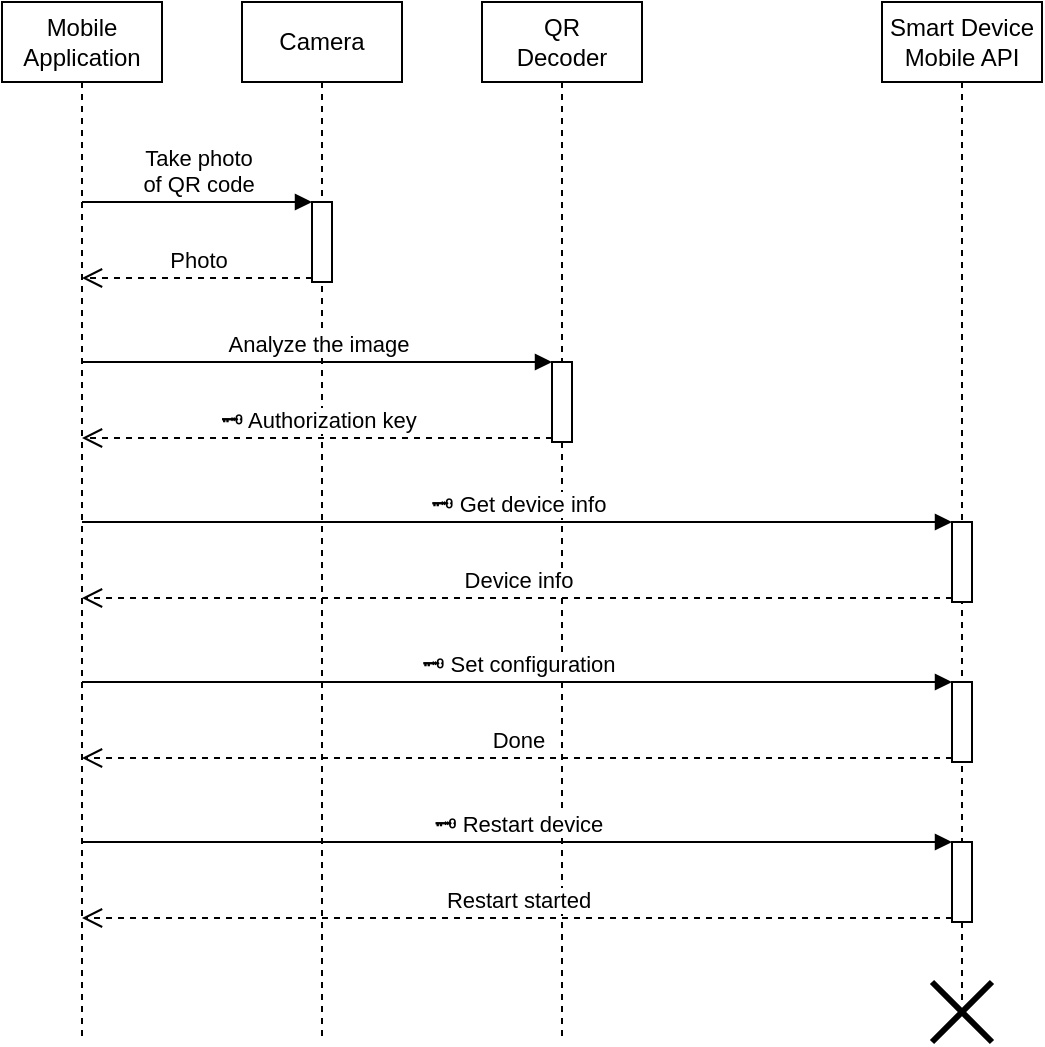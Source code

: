 <mxfile version="20.3.0" type="device"><diagram id="kgpKYQtTHZ0yAKxKKP6v" name="Initialization"><mxGraphModel dx="1422" dy="841" grid="1" gridSize="10" guides="1" tooltips="1" connect="1" arrows="1" fold="1" page="1" pageScale="1" pageWidth="600" pageHeight="600" math="0" shadow="0"><root><mxCell id="0"/><mxCell id="1" parent="0"/><mxCell id="50ilg1pqMQtV2OJc82n--1" value="Smart Device Mobile API" style="shape=umlLifeline;perimeter=lifelinePerimeter;whiteSpace=wrap;html=1;container=1;collapsible=0;recursiveResize=0;outlineConnect=0;size=40;" parent="1" vertex="1"><mxGeometry x="480" y="40" width="80" height="500" as="geometry"/></mxCell><mxCell id="50ilg1pqMQtV2OJc82n--32" value="" style="html=1;points=[];perimeter=orthogonalPerimeter;" parent="50ilg1pqMQtV2OJc82n--1" vertex="1"><mxGeometry x="35" y="420" width="10" height="40" as="geometry"/></mxCell><mxCell id="50ilg1pqMQtV2OJc82n--26" value="" style="html=1;points=[];perimeter=orthogonalPerimeter;" parent="50ilg1pqMQtV2OJc82n--1" vertex="1"><mxGeometry x="35" y="340" width="10" height="40" as="geometry"/></mxCell><mxCell id="50ilg1pqMQtV2OJc82n--23" value="" style="html=1;points=[];perimeter=orthogonalPerimeter;" parent="50ilg1pqMQtV2OJc82n--1" vertex="1"><mxGeometry x="35" y="260" width="10" height="40" as="geometry"/></mxCell><mxCell id="50ilg1pqMQtV2OJc82n--4" value="Mobile&lt;br&gt;Application" style="shape=umlLifeline;perimeter=lifelinePerimeter;whiteSpace=wrap;html=1;container=1;collapsible=0;recursiveResize=0;outlineConnect=0;" parent="1" vertex="1"><mxGeometry x="40" y="40" width="80" height="520" as="geometry"/></mxCell><mxCell id="50ilg1pqMQtV2OJc82n--5" value="Camera" style="shape=umlLifeline;perimeter=lifelinePerimeter;whiteSpace=wrap;html=1;container=1;collapsible=0;recursiveResize=0;outlineConnect=0;" parent="1" vertex="1"><mxGeometry x="160" y="40" width="80" height="520" as="geometry"/></mxCell><mxCell id="50ilg1pqMQtV2OJc82n--6" value="" style="html=1;points=[];perimeter=orthogonalPerimeter;" parent="50ilg1pqMQtV2OJc82n--5" vertex="1"><mxGeometry x="35" y="100" width="10" height="40" as="geometry"/></mxCell><mxCell id="50ilg1pqMQtV2OJc82n--7" value="Take photo&lt;br&gt;of QR code" style="html=1;verticalAlign=bottom;endArrow=block;entryX=0;entryY=0;rounded=0;" parent="1" source="50ilg1pqMQtV2OJc82n--4" target="50ilg1pqMQtV2OJc82n--6" edge="1"><mxGeometry relative="1" as="geometry"><mxPoint x="135" y="110" as="sourcePoint"/></mxGeometry></mxCell><mxCell id="50ilg1pqMQtV2OJc82n--8" value="Photo" style="html=1;verticalAlign=bottom;endArrow=open;dashed=1;endSize=8;exitX=0;exitY=0.95;rounded=0;" parent="1" source="50ilg1pqMQtV2OJc82n--6" target="50ilg1pqMQtV2OJc82n--4" edge="1"><mxGeometry relative="1" as="geometry"><mxPoint x="135" y="186" as="targetPoint"/></mxGeometry></mxCell><mxCell id="50ilg1pqMQtV2OJc82n--9" value="QR&lt;br&gt;Decoder" style="shape=umlLifeline;perimeter=lifelinePerimeter;whiteSpace=wrap;html=1;container=1;collapsible=0;recursiveResize=0;outlineConnect=0;" parent="1" vertex="1"><mxGeometry x="280" y="40" width="80" height="520" as="geometry"/></mxCell><mxCell id="50ilg1pqMQtV2OJc82n--13" value="" style="html=1;points=[];perimeter=orthogonalPerimeter;" parent="50ilg1pqMQtV2OJc82n--9" vertex="1"><mxGeometry x="35" y="180" width="10" height="40" as="geometry"/></mxCell><mxCell id="50ilg1pqMQtV2OJc82n--14" value="Analyze the image" style="html=1;verticalAlign=bottom;endArrow=block;entryX=0;entryY=0;rounded=0;" parent="1" source="50ilg1pqMQtV2OJc82n--4" target="50ilg1pqMQtV2OJc82n--13" edge="1"><mxGeometry relative="1" as="geometry"><mxPoint x="255" y="180" as="sourcePoint"/></mxGeometry></mxCell><mxCell id="50ilg1pqMQtV2OJc82n--15" value="🗝️ Authorization key" style="html=1;verticalAlign=bottom;endArrow=open;dashed=1;endSize=8;exitX=0;exitY=0.95;rounded=0;" parent="1" source="50ilg1pqMQtV2OJc82n--13" target="50ilg1pqMQtV2OJc82n--4" edge="1"><mxGeometry relative="1" as="geometry"><mxPoint x="255" y="256" as="targetPoint"/></mxGeometry></mxCell><mxCell id="50ilg1pqMQtV2OJc82n--24" value="🗝️ Get device info" style="html=1;verticalAlign=bottom;endArrow=block;entryX=0;entryY=0;rounded=0;" parent="1" source="50ilg1pqMQtV2OJc82n--4" target="50ilg1pqMQtV2OJc82n--23" edge="1"><mxGeometry relative="1" as="geometry"><mxPoint x="465" y="280" as="sourcePoint"/></mxGeometry></mxCell><mxCell id="50ilg1pqMQtV2OJc82n--25" value="Device info" style="html=1;verticalAlign=bottom;endArrow=open;dashed=1;endSize=8;exitX=0;exitY=0.95;rounded=0;" parent="1" source="50ilg1pqMQtV2OJc82n--23" target="50ilg1pqMQtV2OJc82n--4" edge="1"><mxGeometry relative="1" as="geometry"><mxPoint x="465" y="356" as="targetPoint"/></mxGeometry></mxCell><mxCell id="50ilg1pqMQtV2OJc82n--27" value="🗝️ Set configuration" style="html=1;verticalAlign=bottom;endArrow=block;entryX=0;entryY=0;rounded=0;" parent="1" source="50ilg1pqMQtV2OJc82n--4" target="50ilg1pqMQtV2OJc82n--26" edge="1"><mxGeometry relative="1" as="geometry"><mxPoint x="465" y="360" as="sourcePoint"/></mxGeometry></mxCell><mxCell id="50ilg1pqMQtV2OJc82n--28" value="Done" style="html=1;verticalAlign=bottom;endArrow=open;dashed=1;endSize=8;exitX=0;exitY=0.95;rounded=0;" parent="1" source="50ilg1pqMQtV2OJc82n--26" target="50ilg1pqMQtV2OJc82n--4" edge="1"><mxGeometry relative="1" as="geometry"><mxPoint x="465" y="436" as="targetPoint"/></mxGeometry></mxCell><mxCell id="50ilg1pqMQtV2OJc82n--33" value="🗝️ Restart device" style="html=1;verticalAlign=bottom;endArrow=block;entryX=0;entryY=0;rounded=0;" parent="1" source="50ilg1pqMQtV2OJc82n--4" target="50ilg1pqMQtV2OJc82n--32" edge="1"><mxGeometry relative="1" as="geometry"><mxPoint x="465" y="430" as="sourcePoint"/></mxGeometry></mxCell><mxCell id="50ilg1pqMQtV2OJc82n--34" value="Restart started" style="html=1;verticalAlign=bottom;endArrow=open;dashed=1;endSize=8;exitX=0;exitY=0.95;rounded=0;" parent="1" source="50ilg1pqMQtV2OJc82n--32" target="50ilg1pqMQtV2OJc82n--4" edge="1"><mxGeometry relative="1" as="geometry"><mxPoint x="465" y="506" as="targetPoint"/></mxGeometry></mxCell><mxCell id="50ilg1pqMQtV2OJc82n--30" value="" style="shape=umlDestroy;whiteSpace=wrap;html=1;strokeWidth=3;strokeColor=default;" parent="1" vertex="1"><mxGeometry x="505" y="530" width="30" height="30" as="geometry"/></mxCell></root></mxGraphModel></diagram></mxfile>
